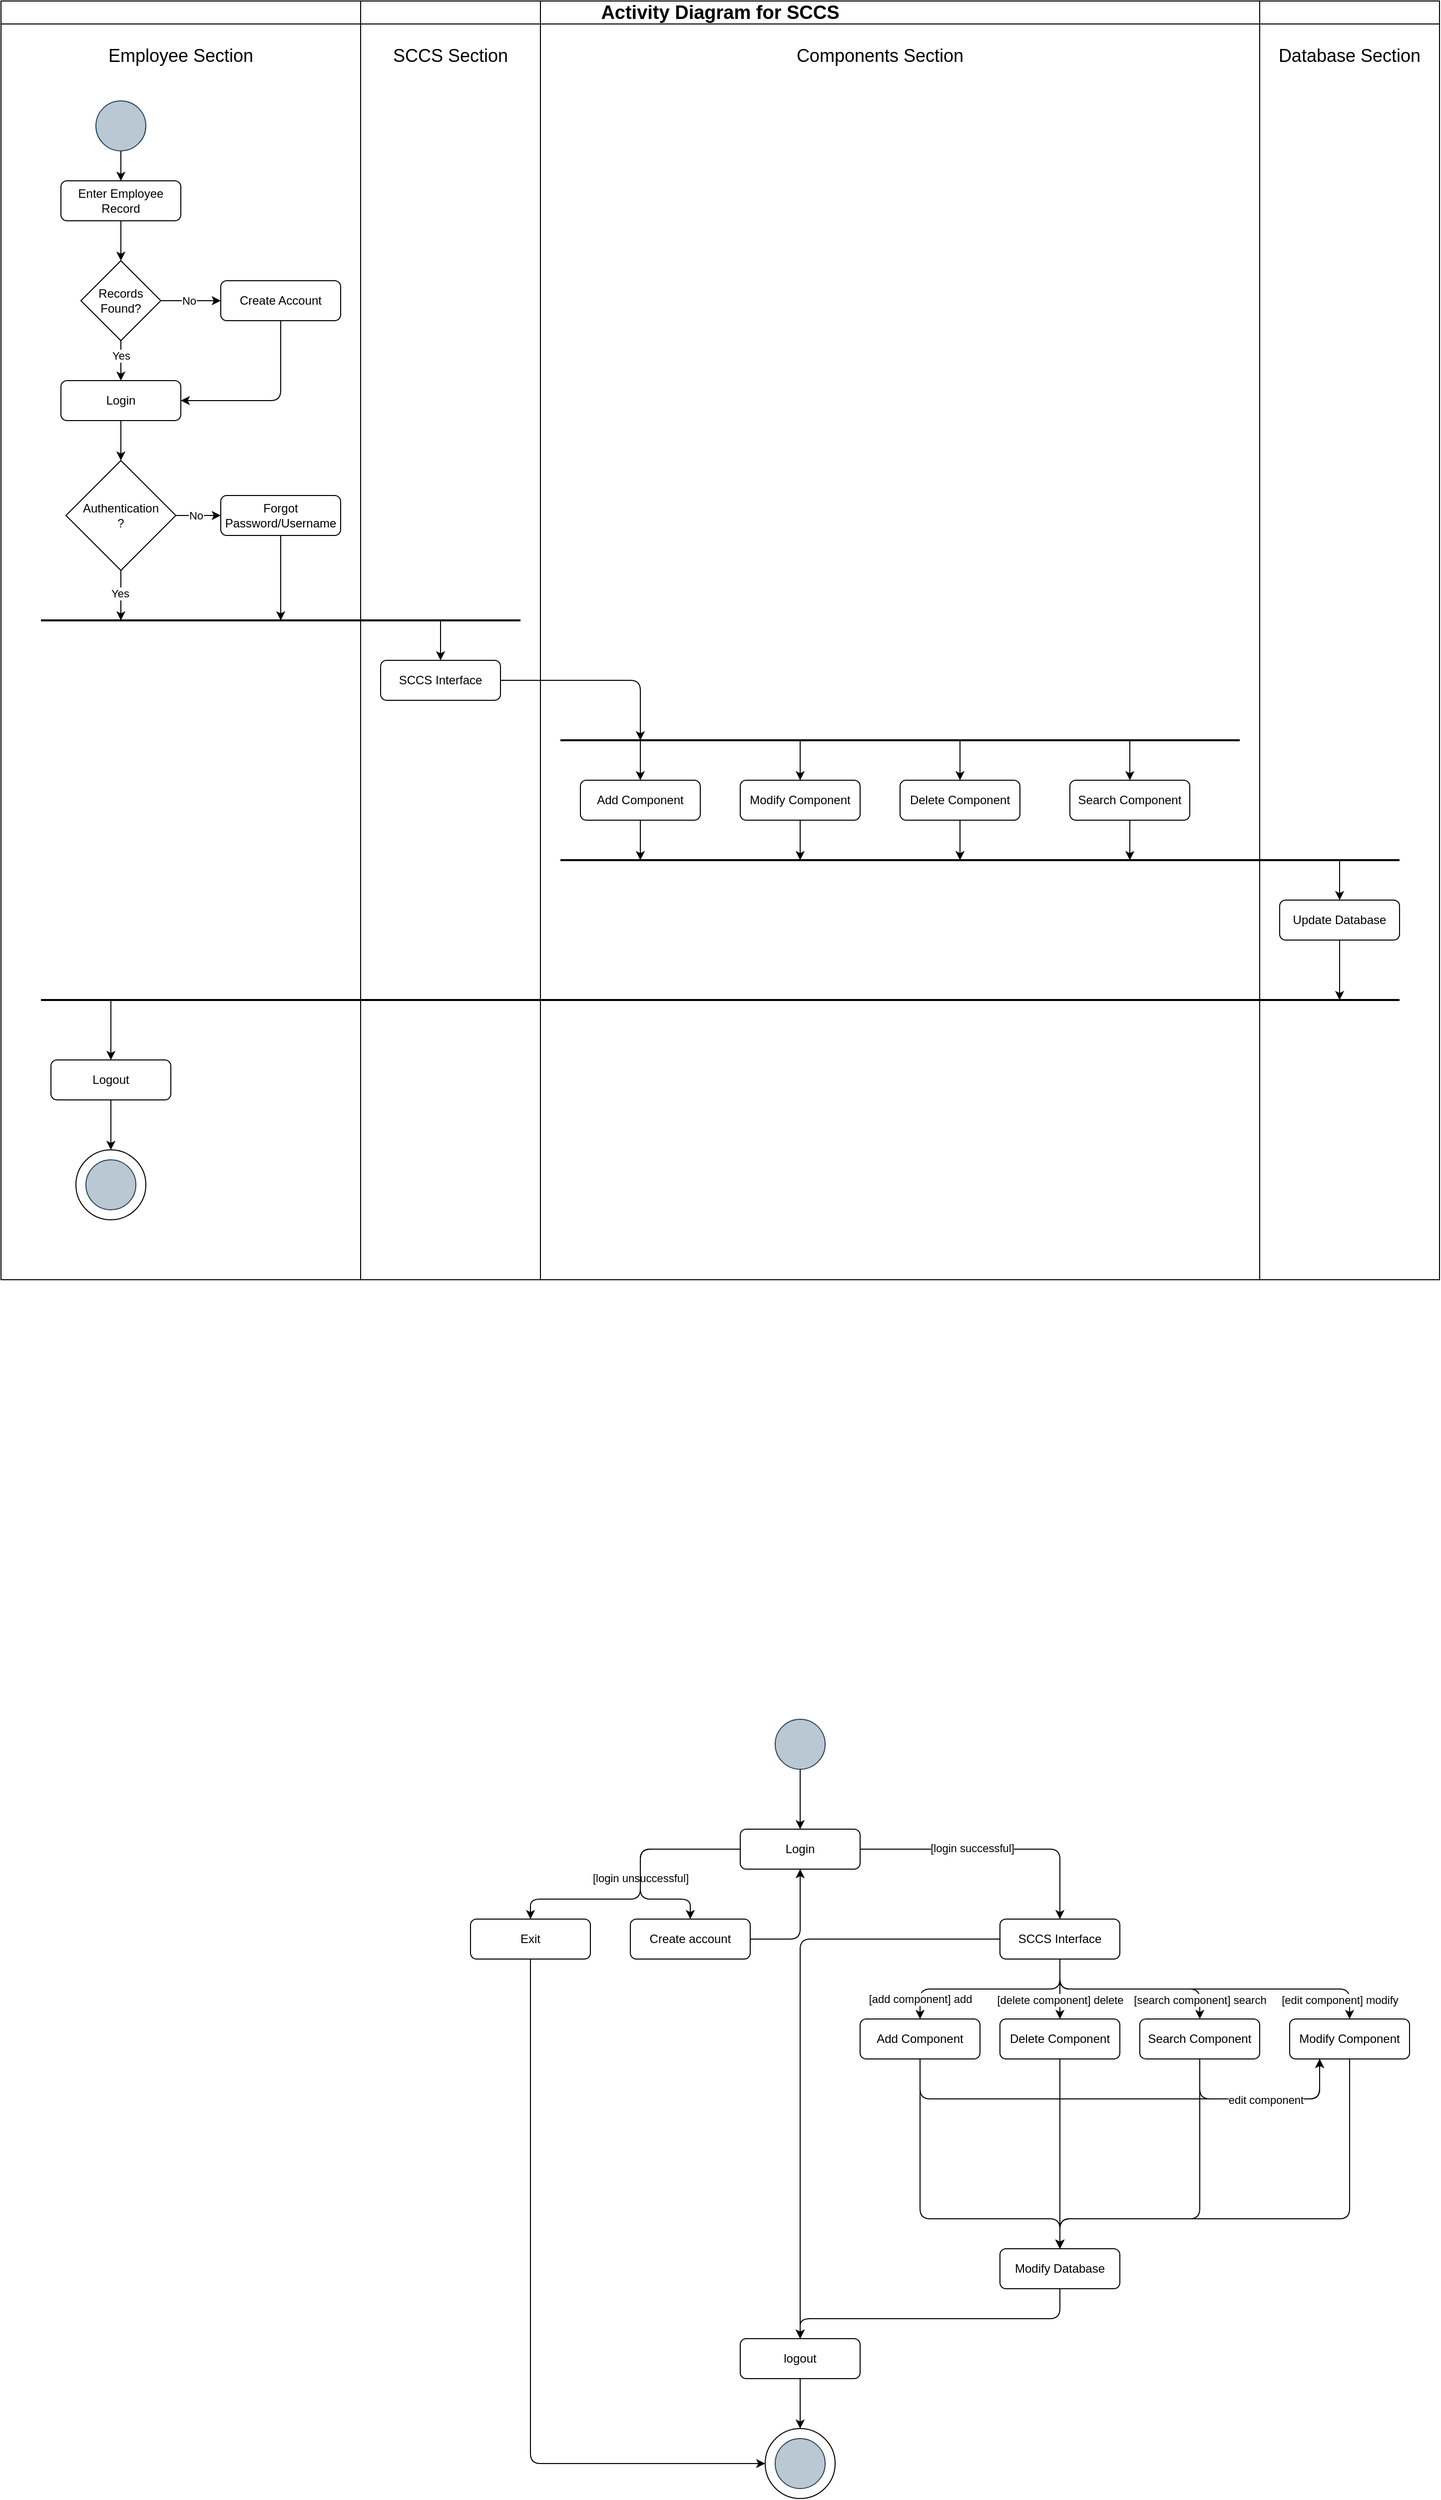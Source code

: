<mxfile version="21.0.6" type="device"><diagram name="Page-1" id="T9mL8wQO8DFPb87YGeid"><mxGraphModel dx="2315" dy="1978" grid="1" gridSize="10" guides="1" tooltips="1" connect="1" arrows="1" fold="1" page="1" pageScale="1" pageWidth="850" pageHeight="1100" math="0" shadow="0"><root><mxCell id="0"/><mxCell id="1" parent="0"/><mxCell id="b0AjNPLXIJxBYTEi78mZ-47" style="edgeStyle=orthogonalEdgeStyle;rounded=0;orthogonalLoop=1;jettySize=auto;html=1;entryX=0.5;entryY=0;entryDx=0;entryDy=0;" edge="1" parent="1" source="b0AjNPLXIJxBYTEi78mZ-3" target="b0AjNPLXIJxBYTEi78mZ-4"><mxGeometry relative="1" as="geometry"/></mxCell><mxCell id="b0AjNPLXIJxBYTEi78mZ-3" value="" style="ellipse;whiteSpace=wrap;html=1;aspect=fixed;fillColor=#bac8d3;strokeColor=#23445d;" vertex="1" parent="1"><mxGeometry x="55" y="-220" width="50" height="50" as="geometry"/></mxCell><mxCell id="b0AjNPLXIJxBYTEi78mZ-30" style="edgeStyle=orthogonalEdgeStyle;rounded=0;orthogonalLoop=1;jettySize=auto;html=1;entryX=0.5;entryY=0;entryDx=0;entryDy=0;" edge="1" parent="1" source="b0AjNPLXIJxBYTEi78mZ-4" target="b0AjNPLXIJxBYTEi78mZ-29"><mxGeometry relative="1" as="geometry"/></mxCell><mxCell id="b0AjNPLXIJxBYTEi78mZ-4" value="Enter Employee Record" style="rounded=1;whiteSpace=wrap;html=1;" vertex="1" parent="1"><mxGeometry x="20" y="-140" width="120" height="40" as="geometry"/></mxCell><mxCell id="b0AjNPLXIJxBYTEi78mZ-16" style="edgeStyle=orthogonalEdgeStyle;rounded=0;orthogonalLoop=1;jettySize=auto;html=1;startArrow=classic;startFill=1;endArrow=none;endFill=0;" edge="1" parent="1" source="b0AjNPLXIJxBYTEi78mZ-6"><mxGeometry relative="1" as="geometry"><mxPoint x="400" y="300" as="targetPoint"/></mxGeometry></mxCell><mxCell id="b0AjNPLXIJxBYTEi78mZ-18" style="edgeStyle=orthogonalEdgeStyle;rounded=1;orthogonalLoop=1;jettySize=auto;html=1;" edge="1" parent="1" source="b0AjNPLXIJxBYTEi78mZ-6"><mxGeometry relative="1" as="geometry"><mxPoint x="600" y="420" as="targetPoint"/><Array as="points"><mxPoint x="600" y="360"/></Array></mxGeometry></mxCell><mxCell id="b0AjNPLXIJxBYTEi78mZ-6" value="SCCS Interface" style="rounded=1;whiteSpace=wrap;html=1;" vertex="1" parent="1"><mxGeometry x="340" y="340" width="120" height="40" as="geometry"/></mxCell><mxCell id="b0AjNPLXIJxBYTEi78mZ-19" style="edgeStyle=orthogonalEdgeStyle;rounded=0;orthogonalLoop=1;jettySize=auto;html=1;startArrow=classic;startFill=1;endArrow=none;endFill=0;" edge="1" parent="1" source="b0AjNPLXIJxBYTEi78mZ-7"><mxGeometry relative="1" as="geometry"><mxPoint x="600" y="420" as="targetPoint"/></mxGeometry></mxCell><mxCell id="b0AjNPLXIJxBYTEi78mZ-24" style="edgeStyle=orthogonalEdgeStyle;rounded=0;orthogonalLoop=1;jettySize=auto;html=1;" edge="1" parent="1" source="b0AjNPLXIJxBYTEi78mZ-7"><mxGeometry relative="1" as="geometry"><mxPoint x="600" y="540" as="targetPoint"/></mxGeometry></mxCell><mxCell id="b0AjNPLXIJxBYTEi78mZ-7" value="Add Component" style="rounded=1;whiteSpace=wrap;html=1;" vertex="1" parent="1"><mxGeometry x="540" y="460" width="120" height="40" as="geometry"/></mxCell><mxCell id="b0AjNPLXIJxBYTEi78mZ-20" style="edgeStyle=orthogonalEdgeStyle;rounded=0;orthogonalLoop=1;jettySize=auto;html=1;startArrow=classic;startFill=1;endArrow=none;endFill=0;" edge="1" parent="1" source="b0AjNPLXIJxBYTEi78mZ-8"><mxGeometry relative="1" as="geometry"><mxPoint x="760" y="420" as="targetPoint"/></mxGeometry></mxCell><mxCell id="b0AjNPLXIJxBYTEi78mZ-25" style="edgeStyle=orthogonalEdgeStyle;rounded=0;orthogonalLoop=1;jettySize=auto;html=1;" edge="1" parent="1" source="b0AjNPLXIJxBYTEi78mZ-8"><mxGeometry relative="1" as="geometry"><mxPoint x="760" y="540" as="targetPoint"/></mxGeometry></mxCell><mxCell id="b0AjNPLXIJxBYTEi78mZ-8" value="Modify Component" style="rounded=1;whiteSpace=wrap;html=1;" vertex="1" parent="1"><mxGeometry x="700" y="460" width="120" height="40" as="geometry"/></mxCell><mxCell id="b0AjNPLXIJxBYTEi78mZ-21" style="edgeStyle=orthogonalEdgeStyle;rounded=0;orthogonalLoop=1;jettySize=auto;html=1;startArrow=classic;startFill=1;endArrow=none;endFill=0;" edge="1" parent="1" source="b0AjNPLXIJxBYTEi78mZ-9"><mxGeometry relative="1" as="geometry"><mxPoint x="920" y="420" as="targetPoint"/></mxGeometry></mxCell><mxCell id="b0AjNPLXIJxBYTEi78mZ-26" style="edgeStyle=orthogonalEdgeStyle;rounded=0;orthogonalLoop=1;jettySize=auto;html=1;" edge="1" parent="1" source="b0AjNPLXIJxBYTEi78mZ-9"><mxGeometry relative="1" as="geometry"><mxPoint x="920" y="540" as="targetPoint"/></mxGeometry></mxCell><mxCell id="b0AjNPLXIJxBYTEi78mZ-9" value="Delete Component" style="rounded=1;whiteSpace=wrap;html=1;" vertex="1" parent="1"><mxGeometry x="860" y="460" width="120" height="40" as="geometry"/></mxCell><mxCell id="b0AjNPLXIJxBYTEi78mZ-22" style="edgeStyle=orthogonalEdgeStyle;rounded=0;orthogonalLoop=1;jettySize=auto;html=1;startArrow=classic;startFill=1;endArrow=none;endFill=0;" edge="1" parent="1" source="b0AjNPLXIJxBYTEi78mZ-10"><mxGeometry relative="1" as="geometry"><mxPoint x="1090.0" y="420" as="targetPoint"/></mxGeometry></mxCell><mxCell id="b0AjNPLXIJxBYTEi78mZ-27" style="edgeStyle=orthogonalEdgeStyle;rounded=0;orthogonalLoop=1;jettySize=auto;html=1;" edge="1" parent="1" source="b0AjNPLXIJxBYTEi78mZ-10"><mxGeometry relative="1" as="geometry"><mxPoint x="1090" y="540" as="targetPoint"/></mxGeometry></mxCell><mxCell id="b0AjNPLXIJxBYTEi78mZ-10" value="Search Component" style="rounded=1;whiteSpace=wrap;html=1;" vertex="1" parent="1"><mxGeometry x="1030" y="460" width="120" height="40" as="geometry"/></mxCell><mxCell id="b0AjNPLXIJxBYTEi78mZ-14" value="" style="endArrow=none;html=1;rounded=0;strokeWidth=2;" edge="1" parent="1"><mxGeometry width="50" height="50" relative="1" as="geometry"><mxPoint y="300" as="sourcePoint"/><mxPoint x="480" y="300" as="targetPoint"/></mxGeometry></mxCell><mxCell id="b0AjNPLXIJxBYTEi78mZ-17" value="" style="endArrow=none;html=1;rounded=0;strokeWidth=2;" edge="1" parent="1"><mxGeometry width="50" height="50" relative="1" as="geometry"><mxPoint x="520" y="420" as="sourcePoint"/><mxPoint x="1200" y="420" as="targetPoint"/></mxGeometry></mxCell><mxCell id="b0AjNPLXIJxBYTEi78mZ-23" value="" style="endArrow=none;html=1;rounded=0;strokeWidth=2;" edge="1" parent="1"><mxGeometry width="50" height="50" relative="1" as="geometry"><mxPoint x="520" y="540" as="sourcePoint"/><mxPoint x="1360" y="540" as="targetPoint"/></mxGeometry></mxCell><mxCell id="b0AjNPLXIJxBYTEi78mZ-32" style="edgeStyle=orthogonalEdgeStyle;rounded=0;orthogonalLoop=1;jettySize=auto;html=1;entryX=0.5;entryY=0;entryDx=0;entryDy=0;" edge="1" parent="1" source="b0AjNPLXIJxBYTEi78mZ-29" target="b0AjNPLXIJxBYTEi78mZ-31"><mxGeometry relative="1" as="geometry"/></mxCell><mxCell id="b0AjNPLXIJxBYTEi78mZ-33" value="Yes" style="edgeLabel;html=1;align=center;verticalAlign=middle;resizable=0;points=[];" vertex="1" connectable="0" parent="b0AjNPLXIJxBYTEi78mZ-32"><mxGeometry x="-0.269" relative="1" as="geometry"><mxPoint as="offset"/></mxGeometry></mxCell><mxCell id="b0AjNPLXIJxBYTEi78mZ-35" style="edgeStyle=orthogonalEdgeStyle;rounded=0;orthogonalLoop=1;jettySize=auto;html=1;entryX=0;entryY=0.5;entryDx=0;entryDy=0;" edge="1" parent="1" source="b0AjNPLXIJxBYTEi78mZ-29" target="b0AjNPLXIJxBYTEi78mZ-34"><mxGeometry relative="1" as="geometry"/></mxCell><mxCell id="b0AjNPLXIJxBYTEi78mZ-36" value="No" style="edgeLabel;html=1;align=center;verticalAlign=middle;resizable=0;points=[];" vertex="1" connectable="0" parent="b0AjNPLXIJxBYTEi78mZ-35"><mxGeometry x="-0.067" relative="1" as="geometry"><mxPoint as="offset"/></mxGeometry></mxCell><mxCell id="b0AjNPLXIJxBYTEi78mZ-29" value="Records Found?" style="rhombus;whiteSpace=wrap;html=1;" vertex="1" parent="1"><mxGeometry x="40" y="-60" width="80" height="80" as="geometry"/></mxCell><mxCell id="b0AjNPLXIJxBYTEi78mZ-40" style="edgeStyle=orthogonalEdgeStyle;rounded=0;orthogonalLoop=1;jettySize=auto;html=1;entryX=0.5;entryY=0;entryDx=0;entryDy=0;" edge="1" parent="1" source="b0AjNPLXIJxBYTEi78mZ-31" target="b0AjNPLXIJxBYTEi78mZ-39"><mxGeometry relative="1" as="geometry"/></mxCell><mxCell id="b0AjNPLXIJxBYTEi78mZ-31" value="Login" style="rounded=1;whiteSpace=wrap;html=1;" vertex="1" parent="1"><mxGeometry x="20" y="60" width="120" height="40" as="geometry"/></mxCell><mxCell id="b0AjNPLXIJxBYTEi78mZ-37" style="edgeStyle=orthogonalEdgeStyle;rounded=1;orthogonalLoop=1;jettySize=auto;html=1;entryX=1;entryY=0.5;entryDx=0;entryDy=0;" edge="1" parent="1" source="b0AjNPLXIJxBYTEi78mZ-34" target="b0AjNPLXIJxBYTEi78mZ-31"><mxGeometry relative="1" as="geometry"><Array as="points"><mxPoint x="240" y="80"/></Array></mxGeometry></mxCell><mxCell id="b0AjNPLXIJxBYTEi78mZ-34" value="Create Account" style="rounded=1;whiteSpace=wrap;html=1;" vertex="1" parent="1"><mxGeometry x="180" y="-40" width="120" height="40" as="geometry"/></mxCell><mxCell id="b0AjNPLXIJxBYTEi78mZ-41" style="edgeStyle=orthogonalEdgeStyle;rounded=0;orthogonalLoop=1;jettySize=auto;html=1;" edge="1" parent="1" source="b0AjNPLXIJxBYTEi78mZ-39"><mxGeometry relative="1" as="geometry"><mxPoint x="80" y="300" as="targetPoint"/></mxGeometry></mxCell><mxCell id="b0AjNPLXIJxBYTEi78mZ-45" value="Yes" style="edgeLabel;html=1;align=center;verticalAlign=middle;resizable=0;points=[];" vertex="1" connectable="0" parent="b0AjNPLXIJxBYTEi78mZ-41"><mxGeometry x="-0.111" y="-1" relative="1" as="geometry"><mxPoint as="offset"/></mxGeometry></mxCell><mxCell id="b0AjNPLXIJxBYTEi78mZ-43" style="edgeStyle=orthogonalEdgeStyle;rounded=0;orthogonalLoop=1;jettySize=auto;html=1;entryX=0;entryY=0.5;entryDx=0;entryDy=0;" edge="1" parent="1" source="b0AjNPLXIJxBYTEi78mZ-39" target="b0AjNPLXIJxBYTEi78mZ-42"><mxGeometry relative="1" as="geometry"/></mxCell><mxCell id="b0AjNPLXIJxBYTEi78mZ-44" value="No" style="edgeLabel;html=1;align=center;verticalAlign=middle;resizable=0;points=[];" vertex="1" connectable="0" parent="b0AjNPLXIJxBYTEi78mZ-43"><mxGeometry x="-0.14" relative="1" as="geometry"><mxPoint as="offset"/></mxGeometry></mxCell><mxCell id="b0AjNPLXIJxBYTEi78mZ-39" value="&lt;div&gt;Authentication&lt;/div&gt;?" style="rhombus;whiteSpace=wrap;html=1;" vertex="1" parent="1"><mxGeometry x="25" y="140" width="110" height="110" as="geometry"/></mxCell><mxCell id="b0AjNPLXIJxBYTEi78mZ-48" style="edgeStyle=orthogonalEdgeStyle;rounded=0;orthogonalLoop=1;jettySize=auto;html=1;" edge="1" parent="1" source="b0AjNPLXIJxBYTEi78mZ-42"><mxGeometry relative="1" as="geometry"><mxPoint x="240" y="300" as="targetPoint"/></mxGeometry></mxCell><mxCell id="b0AjNPLXIJxBYTEi78mZ-42" value="Forgot Password/Username" style="rounded=1;whiteSpace=wrap;html=1;" vertex="1" parent="1"><mxGeometry x="180" y="175" width="120" height="40" as="geometry"/></mxCell><mxCell id="b0AjNPLXIJxBYTEi78mZ-50" value="" style="endArrow=none;html=1;rounded=0;strokeWidth=2;" edge="1" parent="1"><mxGeometry width="50" height="50" relative="1" as="geometry"><mxPoint y="680" as="sourcePoint"/><mxPoint x="1360" y="680" as="targetPoint"/></mxGeometry></mxCell><mxCell id="b0AjNPLXIJxBYTEi78mZ-55" style="edgeStyle=orthogonalEdgeStyle;rounded=0;orthogonalLoop=1;jettySize=auto;html=1;entryX=0.5;entryY=0;entryDx=0;entryDy=0;" edge="1" parent="1" source="b0AjNPLXIJxBYTEi78mZ-51" target="b0AjNPLXIJxBYTEi78mZ-53"><mxGeometry relative="1" as="geometry"/></mxCell><mxCell id="b0AjNPLXIJxBYTEi78mZ-56" style="edgeStyle=orthogonalEdgeStyle;rounded=0;orthogonalLoop=1;jettySize=auto;html=1;startArrow=classic;startFill=1;endArrow=none;endFill=0;" edge="1" parent="1" source="b0AjNPLXIJxBYTEi78mZ-51"><mxGeometry relative="1" as="geometry"><mxPoint x="70" y="680" as="targetPoint"/></mxGeometry></mxCell><mxCell id="b0AjNPLXIJxBYTEi78mZ-51" value="Logout" style="rounded=1;whiteSpace=wrap;html=1;" vertex="1" parent="1"><mxGeometry x="10" y="740" width="120" height="40" as="geometry"/></mxCell><mxCell id="b0AjNPLXIJxBYTEi78mZ-54" value="" style="group" vertex="1" connectable="0" parent="1"><mxGeometry x="35" y="830" width="70" height="70" as="geometry"/></mxCell><mxCell id="b0AjNPLXIJxBYTEi78mZ-53" value="" style="ellipse;whiteSpace=wrap;html=1;aspect=fixed;" vertex="1" parent="b0AjNPLXIJxBYTEi78mZ-54"><mxGeometry width="70" height="70" as="geometry"/></mxCell><mxCell id="b0AjNPLXIJxBYTEi78mZ-52" value="" style="ellipse;whiteSpace=wrap;html=1;aspect=fixed;fillColor=#bac8d3;strokeColor=#23445d;" vertex="1" parent="b0AjNPLXIJxBYTEi78mZ-54"><mxGeometry x="10" y="10" width="50" height="50" as="geometry"/></mxCell><mxCell id="b0AjNPLXIJxBYTEi78mZ-58" value="&lt;font style=&quot;font-size: 13px;&quot;&gt;&lt;font style=&quot;font-size: 14px;&quot;&gt;&lt;font style=&quot;font-size: 15px;&quot;&gt;&lt;font style=&quot;font-size: 16px;&quot;&gt;&lt;font style=&quot;font-size: 17px;&quot;&gt;&lt;font style=&quot;font-size: 18px;&quot;&gt;&lt;font style=&quot;font-size: 19px;&quot;&gt;Activity Diagram for SCCS&lt;/font&gt;&lt;/font&gt;&lt;/font&gt;&lt;/font&gt;&lt;/font&gt;&lt;/font&gt;&lt;/font&gt;" style="swimlane;whiteSpace=wrap;html=1;" vertex="1" parent="1"><mxGeometry x="-40" y="-320" width="1440" height="1280" as="geometry"/></mxCell><mxCell id="b0AjNPLXIJxBYTEi78mZ-61" value="" style="endArrow=none;html=1;rounded=0;strokeWidth=1;exitX=0.25;exitY=0;exitDx=0;exitDy=0;entryX=0.25;entryY=1;entryDx=0;entryDy=0;" edge="1" parent="b0AjNPLXIJxBYTEi78mZ-58"><mxGeometry width="50" height="50" relative="1" as="geometry"><mxPoint x="540" as="sourcePoint"/><mxPoint x="540" y="1280" as="targetPoint"/></mxGeometry></mxCell><mxCell id="b0AjNPLXIJxBYTEi78mZ-62" value="" style="endArrow=none;html=1;rounded=0;strokeWidth=1;exitX=0.25;exitY=0;exitDx=0;exitDy=0;entryX=0.25;entryY=1;entryDx=0;entryDy=0;" edge="1" parent="b0AjNPLXIJxBYTEi78mZ-58"><mxGeometry width="50" height="50" relative="1" as="geometry"><mxPoint x="1260" as="sourcePoint"/><mxPoint x="1260" y="1280" as="targetPoint"/></mxGeometry></mxCell><mxCell id="b0AjNPLXIJxBYTEi78mZ-63" style="edgeStyle=orthogonalEdgeStyle;rounded=0;orthogonalLoop=1;jettySize=auto;html=1;" edge="1" parent="b0AjNPLXIJxBYTEi78mZ-58" source="b0AjNPLXIJxBYTEi78mZ-11"><mxGeometry relative="1" as="geometry"><mxPoint x="1340" y="1000" as="targetPoint"/></mxGeometry></mxCell><mxCell id="b0AjNPLXIJxBYTEi78mZ-64" style="edgeStyle=orthogonalEdgeStyle;rounded=0;orthogonalLoop=1;jettySize=auto;html=1;startArrow=classic;startFill=1;endArrow=none;endFill=0;" edge="1" parent="b0AjNPLXIJxBYTEi78mZ-58" source="b0AjNPLXIJxBYTEi78mZ-11"><mxGeometry relative="1" as="geometry"><mxPoint x="1340" y="860" as="targetPoint"/></mxGeometry></mxCell><mxCell id="b0AjNPLXIJxBYTEi78mZ-11" value="Update Database" style="rounded=1;whiteSpace=wrap;html=1;" vertex="1" parent="b0AjNPLXIJxBYTEi78mZ-58"><mxGeometry x="1280" y="900" width="120" height="40" as="geometry"/></mxCell><mxCell id="b0AjNPLXIJxBYTEi78mZ-65" value="&lt;font style=&quot;font-size: 13px;&quot;&gt;&lt;font style=&quot;font-size: 14px;&quot;&gt;&lt;font style=&quot;font-size: 15px;&quot;&gt;&lt;font style=&quot;font-size: 16px;&quot;&gt;&lt;font style=&quot;font-size: 17px;&quot;&gt;&lt;font style=&quot;font-size: 18px;&quot;&gt;Employee Section&lt;/font&gt;&lt;/font&gt;&lt;/font&gt;&lt;/font&gt;&lt;/font&gt;&lt;/font&gt;" style="text;html=1;strokeColor=none;fillColor=none;align=center;verticalAlign=middle;whiteSpace=wrap;rounded=0;" vertex="1" parent="b0AjNPLXIJxBYTEi78mZ-58"><mxGeometry x="90" y="30" width="180" height="50" as="geometry"/></mxCell><mxCell id="b0AjNPLXIJxBYTEi78mZ-66" value="&lt;font style=&quot;font-size: 18px;&quot;&gt;&lt;font style=&quot;font-size: 18px;&quot;&gt;SCCS Section&lt;/font&gt;&lt;/font&gt;" style="text;html=1;strokeColor=none;fillColor=none;align=center;verticalAlign=middle;whiteSpace=wrap;rounded=0;" vertex="1" parent="b0AjNPLXIJxBYTEi78mZ-58"><mxGeometry x="360" y="30" width="180" height="50" as="geometry"/></mxCell><mxCell id="b0AjNPLXIJxBYTEi78mZ-67" value="&lt;font style=&quot;font-size: 18px;&quot;&gt;&lt;font style=&quot;font-size: 18px;&quot;&gt;Components Section&lt;/font&gt;&lt;/font&gt;" style="text;html=1;strokeColor=none;fillColor=none;align=center;verticalAlign=middle;whiteSpace=wrap;rounded=0;" vertex="1" parent="b0AjNPLXIJxBYTEi78mZ-58"><mxGeometry x="790" y="30" width="180" height="50" as="geometry"/></mxCell><mxCell id="b0AjNPLXIJxBYTEi78mZ-68" value="&lt;font style=&quot;font-size: 18px;&quot;&gt;Database&lt;font style=&quot;font-size: 18px;&quot;&gt;&lt;font style=&quot;font-size: 18px;&quot;&gt; Section&lt;/font&gt;&lt;/font&gt;&lt;/font&gt;" style="text;html=1;strokeColor=none;fillColor=none;align=center;verticalAlign=middle;whiteSpace=wrap;rounded=0;" vertex="1" parent="b0AjNPLXIJxBYTEi78mZ-58"><mxGeometry x="1260" y="30" width="180" height="50" as="geometry"/></mxCell><mxCell id="b0AjNPLXIJxBYTEi78mZ-59" value="" style="endArrow=none;html=1;rounded=0;strokeWidth=1;exitX=0.25;exitY=0;exitDx=0;exitDy=0;entryX=0.25;entryY=1;entryDx=0;entryDy=0;" edge="1" parent="1" source="b0AjNPLXIJxBYTEi78mZ-58" target="b0AjNPLXIJxBYTEi78mZ-58"><mxGeometry width="50" height="50" relative="1" as="geometry"><mxPoint x="320" y="-290" as="sourcePoint"/><mxPoint x="320" y="50" as="targetPoint"/></mxGeometry></mxCell><mxCell id="b0AjNPLXIJxBYTEi78mZ-71" style="edgeStyle=orthogonalEdgeStyle;rounded=0;orthogonalLoop=1;jettySize=auto;html=1;" edge="1" parent="1" source="b0AjNPLXIJxBYTEi78mZ-69" target="b0AjNPLXIJxBYTEi78mZ-70"><mxGeometry relative="1" as="geometry"/></mxCell><mxCell id="b0AjNPLXIJxBYTEi78mZ-69" value="" style="ellipse;whiteSpace=wrap;html=1;aspect=fixed;fillColor=#bac8d3;strokeColor=#23445d;" vertex="1" parent="1"><mxGeometry x="735" y="1400" width="50" height="50" as="geometry"/></mxCell><mxCell id="b0AjNPLXIJxBYTEi78mZ-104" style="edgeStyle=orthogonalEdgeStyle;rounded=1;orthogonalLoop=1;jettySize=auto;html=1;entryX=0.5;entryY=0;entryDx=0;entryDy=0;" edge="1" parent="1" source="b0AjNPLXIJxBYTEi78mZ-70" target="b0AjNPLXIJxBYTEi78mZ-72"><mxGeometry relative="1" as="geometry"/></mxCell><mxCell id="b0AjNPLXIJxBYTEi78mZ-105" value="[login successful]" style="edgeLabel;html=1;align=center;verticalAlign=middle;resizable=0;points=[];" vertex="1" connectable="0" parent="b0AjNPLXIJxBYTEi78mZ-104"><mxGeometry x="-0.172" y="1" relative="1" as="geometry"><mxPoint as="offset"/></mxGeometry></mxCell><mxCell id="b0AjNPLXIJxBYTEi78mZ-107" style="edgeStyle=orthogonalEdgeStyle;rounded=1;orthogonalLoop=1;jettySize=auto;html=1;entryX=0.5;entryY=0;entryDx=0;entryDy=0;" edge="1" parent="1" source="b0AjNPLXIJxBYTEi78mZ-70" target="b0AjNPLXIJxBYTEi78mZ-106"><mxGeometry relative="1" as="geometry"><Array as="points"><mxPoint x="600" y="1530"/><mxPoint x="600" y="1580"/><mxPoint x="490" y="1580"/></Array></mxGeometry></mxCell><mxCell id="b0AjNPLXIJxBYTEi78mZ-108" value="[login unsuccessful]" style="edgeLabel;html=1;align=center;verticalAlign=middle;resizable=0;points=[];" vertex="1" connectable="0" parent="b0AjNPLXIJxBYTEi78mZ-107"><mxGeometry x="-0.08" relative="1" as="geometry"><mxPoint as="offset"/></mxGeometry></mxCell><mxCell id="b0AjNPLXIJxBYTEi78mZ-109" style="edgeStyle=orthogonalEdgeStyle;rounded=1;orthogonalLoop=1;jettySize=auto;html=1;" edge="1" parent="1" source="b0AjNPLXIJxBYTEi78mZ-70" target="b0AjNPLXIJxBYTEi78mZ-103"><mxGeometry relative="1" as="geometry"><Array as="points"><mxPoint x="600" y="1530"/><mxPoint x="600" y="1580"/><mxPoint x="650" y="1580"/></Array></mxGeometry></mxCell><mxCell id="b0AjNPLXIJxBYTEi78mZ-70" value="Login" style="rounded=1;whiteSpace=wrap;html=1;" vertex="1" parent="1"><mxGeometry x="700" y="1510" width="120" height="40" as="geometry"/></mxCell><mxCell id="b0AjNPLXIJxBYTEi78mZ-80" style="edgeStyle=orthogonalEdgeStyle;rounded=1;orthogonalLoop=1;jettySize=auto;html=1;entryX=0.5;entryY=0;entryDx=0;entryDy=0;" edge="1" parent="1" source="b0AjNPLXIJxBYTEi78mZ-72" target="b0AjNPLXIJxBYTEi78mZ-73"><mxGeometry relative="1" as="geometry"><Array as="points"><mxPoint x="1020" y="1670"/><mxPoint x="880" y="1670"/></Array></mxGeometry></mxCell><mxCell id="b0AjNPLXIJxBYTEi78mZ-81" style="edgeStyle=orthogonalEdgeStyle;rounded=0;orthogonalLoop=1;jettySize=auto;html=1;entryX=0.5;entryY=0;entryDx=0;entryDy=0;" edge="1" parent="1" source="b0AjNPLXIJxBYTEi78mZ-72" target="b0AjNPLXIJxBYTEi78mZ-74"><mxGeometry relative="1" as="geometry"/></mxCell><mxCell id="b0AjNPLXIJxBYTEi78mZ-82" style="edgeStyle=orthogonalEdgeStyle;rounded=1;orthogonalLoop=1;jettySize=auto;html=1;entryX=0.5;entryY=0;entryDx=0;entryDy=0;" edge="1" parent="1" source="b0AjNPLXIJxBYTEi78mZ-72" target="b0AjNPLXIJxBYTEi78mZ-75"><mxGeometry relative="1" as="geometry"><Array as="points"><mxPoint x="1020" y="1670"/><mxPoint x="1160" y="1670"/></Array></mxGeometry></mxCell><mxCell id="b0AjNPLXIJxBYTEi78mZ-97" style="edgeStyle=orthogonalEdgeStyle;rounded=1;orthogonalLoop=1;jettySize=auto;html=1;entryX=0.5;entryY=0;entryDx=0;entryDy=0;" edge="1" parent="1" source="b0AjNPLXIJxBYTEi78mZ-72" target="b0AjNPLXIJxBYTEi78mZ-76"><mxGeometry relative="1" as="geometry"><Array as="points"><mxPoint x="1020" y="1670"/><mxPoint x="1310" y="1670"/></Array></mxGeometry></mxCell><mxCell id="b0AjNPLXIJxBYTEi78mZ-120" style="edgeStyle=orthogonalEdgeStyle;rounded=1;orthogonalLoop=1;jettySize=auto;html=1;entryX=0.5;entryY=0;entryDx=0;entryDy=0;" edge="1" parent="1" source="b0AjNPLXIJxBYTEi78mZ-72" target="b0AjNPLXIJxBYTEi78mZ-112"><mxGeometry relative="1" as="geometry"/></mxCell><mxCell id="b0AjNPLXIJxBYTEi78mZ-72" value="SCCS Interface" style="rounded=1;whiteSpace=wrap;html=1;" vertex="1" parent="1"><mxGeometry x="960" y="1600" width="120" height="40" as="geometry"/></mxCell><mxCell id="b0AjNPLXIJxBYTEi78mZ-85" style="edgeStyle=orthogonalEdgeStyle;rounded=1;orthogonalLoop=1;jettySize=auto;html=1;" edge="1" parent="1" source="b0AjNPLXIJxBYTEi78mZ-73" target="b0AjNPLXIJxBYTEi78mZ-84"><mxGeometry relative="1" as="geometry"><Array as="points"><mxPoint x="880" y="1900"/><mxPoint x="1020" y="1900"/></Array></mxGeometry></mxCell><mxCell id="b0AjNPLXIJxBYTEi78mZ-100" value="[add component] add" style="edgeLabel;html=1;align=center;verticalAlign=middle;resizable=0;points=[];" vertex="1" connectable="0" parent="b0AjNPLXIJxBYTEi78mZ-85"><mxGeometry x="-0.568" y="-2" relative="1" as="geometry"><mxPoint x="2" y="-132" as="offset"/></mxGeometry></mxCell><mxCell id="b0AjNPLXIJxBYTEi78mZ-94" style="edgeStyle=orthogonalEdgeStyle;rounded=1;orthogonalLoop=1;jettySize=auto;html=1;entryX=0.25;entryY=1;entryDx=0;entryDy=0;" edge="1" parent="1" source="b0AjNPLXIJxBYTEi78mZ-73" target="b0AjNPLXIJxBYTEi78mZ-76"><mxGeometry relative="1" as="geometry"><Array as="points"><mxPoint x="880" y="1780"/><mxPoint x="1280" y="1780"/></Array></mxGeometry></mxCell><mxCell id="b0AjNPLXIJxBYTEi78mZ-73" value="Add Component" style="rounded=1;whiteSpace=wrap;html=1;" vertex="1" parent="1"><mxGeometry x="820" y="1700" width="120" height="40" as="geometry"/></mxCell><mxCell id="b0AjNPLXIJxBYTEi78mZ-91" style="edgeStyle=orthogonalEdgeStyle;rounded=0;orthogonalLoop=1;jettySize=auto;html=1;entryX=0.5;entryY=0;entryDx=0;entryDy=0;" edge="1" parent="1" source="b0AjNPLXIJxBYTEi78mZ-74" target="b0AjNPLXIJxBYTEi78mZ-84"><mxGeometry relative="1" as="geometry"/></mxCell><mxCell id="b0AjNPLXIJxBYTEi78mZ-99" value="[delete component] delete" style="edgeLabel;html=1;align=center;verticalAlign=middle;resizable=0;points=[];" vertex="1" connectable="0" parent="b0AjNPLXIJxBYTEi78mZ-91"><mxGeometry x="-0.27" relative="1" as="geometry"><mxPoint y="-129" as="offset"/></mxGeometry></mxCell><mxCell id="b0AjNPLXIJxBYTEi78mZ-74" value="Delete Component" style="rounded=1;whiteSpace=wrap;html=1;" vertex="1" parent="1"><mxGeometry x="960" y="1700" width="120" height="40" as="geometry"/></mxCell><mxCell id="b0AjNPLXIJxBYTEi78mZ-88" style="edgeStyle=orthogonalEdgeStyle;rounded=1;orthogonalLoop=1;jettySize=auto;html=1;" edge="1" parent="1" source="b0AjNPLXIJxBYTEi78mZ-75" target="b0AjNPLXIJxBYTEi78mZ-84"><mxGeometry relative="1" as="geometry"><Array as="points"><mxPoint x="1160" y="1900"/><mxPoint x="1020" y="1900"/></Array></mxGeometry></mxCell><mxCell id="b0AjNPLXIJxBYTEi78mZ-101" value="[search component] search" style="edgeLabel;html=1;align=center;verticalAlign=middle;resizable=0;points=[];" vertex="1" connectable="0" parent="b0AjNPLXIJxBYTEi78mZ-88"><mxGeometry x="-0.596" y="-1" relative="1" as="geometry"><mxPoint x="1" y="-126" as="offset"/></mxGeometry></mxCell><mxCell id="b0AjNPLXIJxBYTEi78mZ-96" style="edgeStyle=orthogonalEdgeStyle;rounded=1;orthogonalLoop=1;jettySize=auto;html=1;entryX=0.25;entryY=1;entryDx=0;entryDy=0;" edge="1" parent="1" source="b0AjNPLXIJxBYTEi78mZ-75" target="b0AjNPLXIJxBYTEi78mZ-76"><mxGeometry relative="1" as="geometry"><Array as="points"><mxPoint x="1160" y="1780"/><mxPoint x="1280" y="1780"/></Array></mxGeometry></mxCell><mxCell id="b0AjNPLXIJxBYTEi78mZ-98" value="edit component" style="edgeLabel;html=1;align=center;verticalAlign=middle;resizable=0;points=[];" vertex="1" connectable="0" parent="b0AjNPLXIJxBYTEi78mZ-96"><mxGeometry x="0.057" y="-1" relative="1" as="geometry"><mxPoint as="offset"/></mxGeometry></mxCell><mxCell id="b0AjNPLXIJxBYTEi78mZ-75" value="Search Component" style="rounded=1;whiteSpace=wrap;html=1;" vertex="1" parent="1"><mxGeometry x="1100" y="1700" width="120" height="40" as="geometry"/></mxCell><mxCell id="b0AjNPLXIJxBYTEi78mZ-92" style="edgeStyle=orthogonalEdgeStyle;rounded=1;orthogonalLoop=1;jettySize=auto;html=1;entryX=0.5;entryY=0;entryDx=0;entryDy=0;" edge="1" parent="1" source="b0AjNPLXIJxBYTEi78mZ-76" target="b0AjNPLXIJxBYTEi78mZ-84"><mxGeometry relative="1" as="geometry"><Array as="points"><mxPoint x="1310" y="1900"/><mxPoint x="1020" y="1900"/></Array></mxGeometry></mxCell><mxCell id="b0AjNPLXIJxBYTEi78mZ-102" value="[edit component] modify" style="edgeLabel;html=1;align=center;verticalAlign=middle;resizable=0;points=[];" vertex="1" connectable="0" parent="b0AjNPLXIJxBYTEi78mZ-92"><mxGeometry x="-0.719" relative="1" as="geometry"><mxPoint x="-10" y="-127" as="offset"/></mxGeometry></mxCell><mxCell id="b0AjNPLXIJxBYTEi78mZ-76" value="Modify Component" style="rounded=1;whiteSpace=wrap;html=1;" vertex="1" parent="1"><mxGeometry x="1250" y="1700" width="120" height="40" as="geometry"/></mxCell><mxCell id="b0AjNPLXIJxBYTEi78mZ-118" style="edgeStyle=orthogonalEdgeStyle;rounded=1;orthogonalLoop=1;jettySize=auto;html=1;entryX=0.5;entryY=0;entryDx=0;entryDy=0;" edge="1" parent="1" source="b0AjNPLXIJxBYTEi78mZ-84" target="b0AjNPLXIJxBYTEi78mZ-112"><mxGeometry relative="1" as="geometry"><Array as="points"><mxPoint x="1020" y="2000"/><mxPoint x="760" y="2000"/></Array></mxGeometry></mxCell><mxCell id="b0AjNPLXIJxBYTEi78mZ-84" value="Modify Database" style="rounded=1;whiteSpace=wrap;html=1;" vertex="1" parent="1"><mxGeometry x="960" y="1930" width="120" height="40" as="geometry"/></mxCell><mxCell id="b0AjNPLXIJxBYTEi78mZ-110" style="edgeStyle=orthogonalEdgeStyle;rounded=1;orthogonalLoop=1;jettySize=auto;html=1;entryX=0.5;entryY=1;entryDx=0;entryDy=0;" edge="1" parent="1" source="b0AjNPLXIJxBYTEi78mZ-103" target="b0AjNPLXIJxBYTEi78mZ-70"><mxGeometry relative="1" as="geometry"><Array as="points"><mxPoint x="760" y="1620"/></Array></mxGeometry></mxCell><mxCell id="b0AjNPLXIJxBYTEi78mZ-103" value="Create account" style="rounded=1;whiteSpace=wrap;html=1;" vertex="1" parent="1"><mxGeometry x="590" y="1600" width="120" height="40" as="geometry"/></mxCell><mxCell id="b0AjNPLXIJxBYTEi78mZ-117" style="edgeStyle=orthogonalEdgeStyle;rounded=1;orthogonalLoop=1;jettySize=auto;html=1;entryX=0;entryY=0.5;entryDx=0;entryDy=0;" edge="1" parent="1" source="b0AjNPLXIJxBYTEi78mZ-106" target="b0AjNPLXIJxBYTEi78mZ-114"><mxGeometry relative="1" as="geometry"><Array as="points"><mxPoint x="490" y="2145"/></Array></mxGeometry></mxCell><mxCell id="b0AjNPLXIJxBYTEi78mZ-106" value="Exit" style="rounded=1;whiteSpace=wrap;html=1;" vertex="1" parent="1"><mxGeometry x="430" y="1600" width="120" height="40" as="geometry"/></mxCell><mxCell id="b0AjNPLXIJxBYTEi78mZ-116" style="edgeStyle=orthogonalEdgeStyle;rounded=0;orthogonalLoop=1;jettySize=auto;html=1;entryX=0.5;entryY=0;entryDx=0;entryDy=0;" edge="1" parent="1" source="b0AjNPLXIJxBYTEi78mZ-112" target="b0AjNPLXIJxBYTEi78mZ-114"><mxGeometry relative="1" as="geometry"/></mxCell><mxCell id="b0AjNPLXIJxBYTEi78mZ-112" value="logout" style="rounded=1;whiteSpace=wrap;html=1;" vertex="1" parent="1"><mxGeometry x="700" y="2020" width="120" height="40" as="geometry"/></mxCell><mxCell id="b0AjNPLXIJxBYTEi78mZ-113" value="" style="group" vertex="1" connectable="0" parent="1"><mxGeometry x="725" y="2110" width="70" height="70" as="geometry"/></mxCell><mxCell id="b0AjNPLXIJxBYTEi78mZ-114" value="" style="ellipse;whiteSpace=wrap;html=1;aspect=fixed;" vertex="1" parent="b0AjNPLXIJxBYTEi78mZ-113"><mxGeometry width="70" height="70" as="geometry"/></mxCell><mxCell id="b0AjNPLXIJxBYTEi78mZ-115" value="" style="ellipse;whiteSpace=wrap;html=1;aspect=fixed;fillColor=#bac8d3;strokeColor=#23445d;" vertex="1" parent="b0AjNPLXIJxBYTEi78mZ-113"><mxGeometry x="10" y="10" width="50" height="50" as="geometry"/></mxCell></root></mxGraphModel></diagram></mxfile>